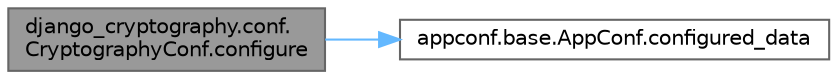 digraph "django_cryptography.conf.CryptographyConf.configure"
{
 // LATEX_PDF_SIZE
  bgcolor="transparent";
  edge [fontname=Helvetica,fontsize=10,labelfontname=Helvetica,labelfontsize=10];
  node [fontname=Helvetica,fontsize=10,shape=box,height=0.2,width=0.4];
  rankdir="LR";
  Node1 [id="Node000001",label="django_cryptography.conf.\lCryptographyConf.configure",height=0.2,width=0.4,color="gray40", fillcolor="grey60", style="filled", fontcolor="black",tooltip=" "];
  Node1 -> Node2 [id="edge1_Node000001_Node000002",color="steelblue1",style="solid",tooltip=" "];
  Node2 [id="Node000002",label="appconf.base.AppConf.configured_data",height=0.2,width=0.4,color="grey40", fillcolor="white", style="filled",URL="$classappconf_1_1base_1_1_app_conf.html#a0e935b415f0dbe61b2ccdb4706448a86",tooltip=" "];
}
